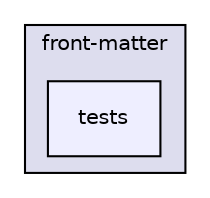 digraph "gulp-src/node_modules/gulp-html-to-json/node_modules/front-matter/tests" {
  compound=true
  node [ fontsize="10", fontname="Helvetica"];
  edge [ labelfontsize="10", labelfontname="Helvetica"];
  subgraph clusterdir_34053d56fff91b42313af665b7d1dce4 {
    graph [ bgcolor="#ddddee", pencolor="black", label="front-matter" fontname="Helvetica", fontsize="10", URL="dir_34053d56fff91b42313af665b7d1dce4.html"]
  dir_be1d9b654a08af1af986a0df0f4d18a7 [shape=box, label="tests", style="filled", fillcolor="#eeeeff", pencolor="black", URL="dir_be1d9b654a08af1af986a0df0f4d18a7.html"];
  }
}
